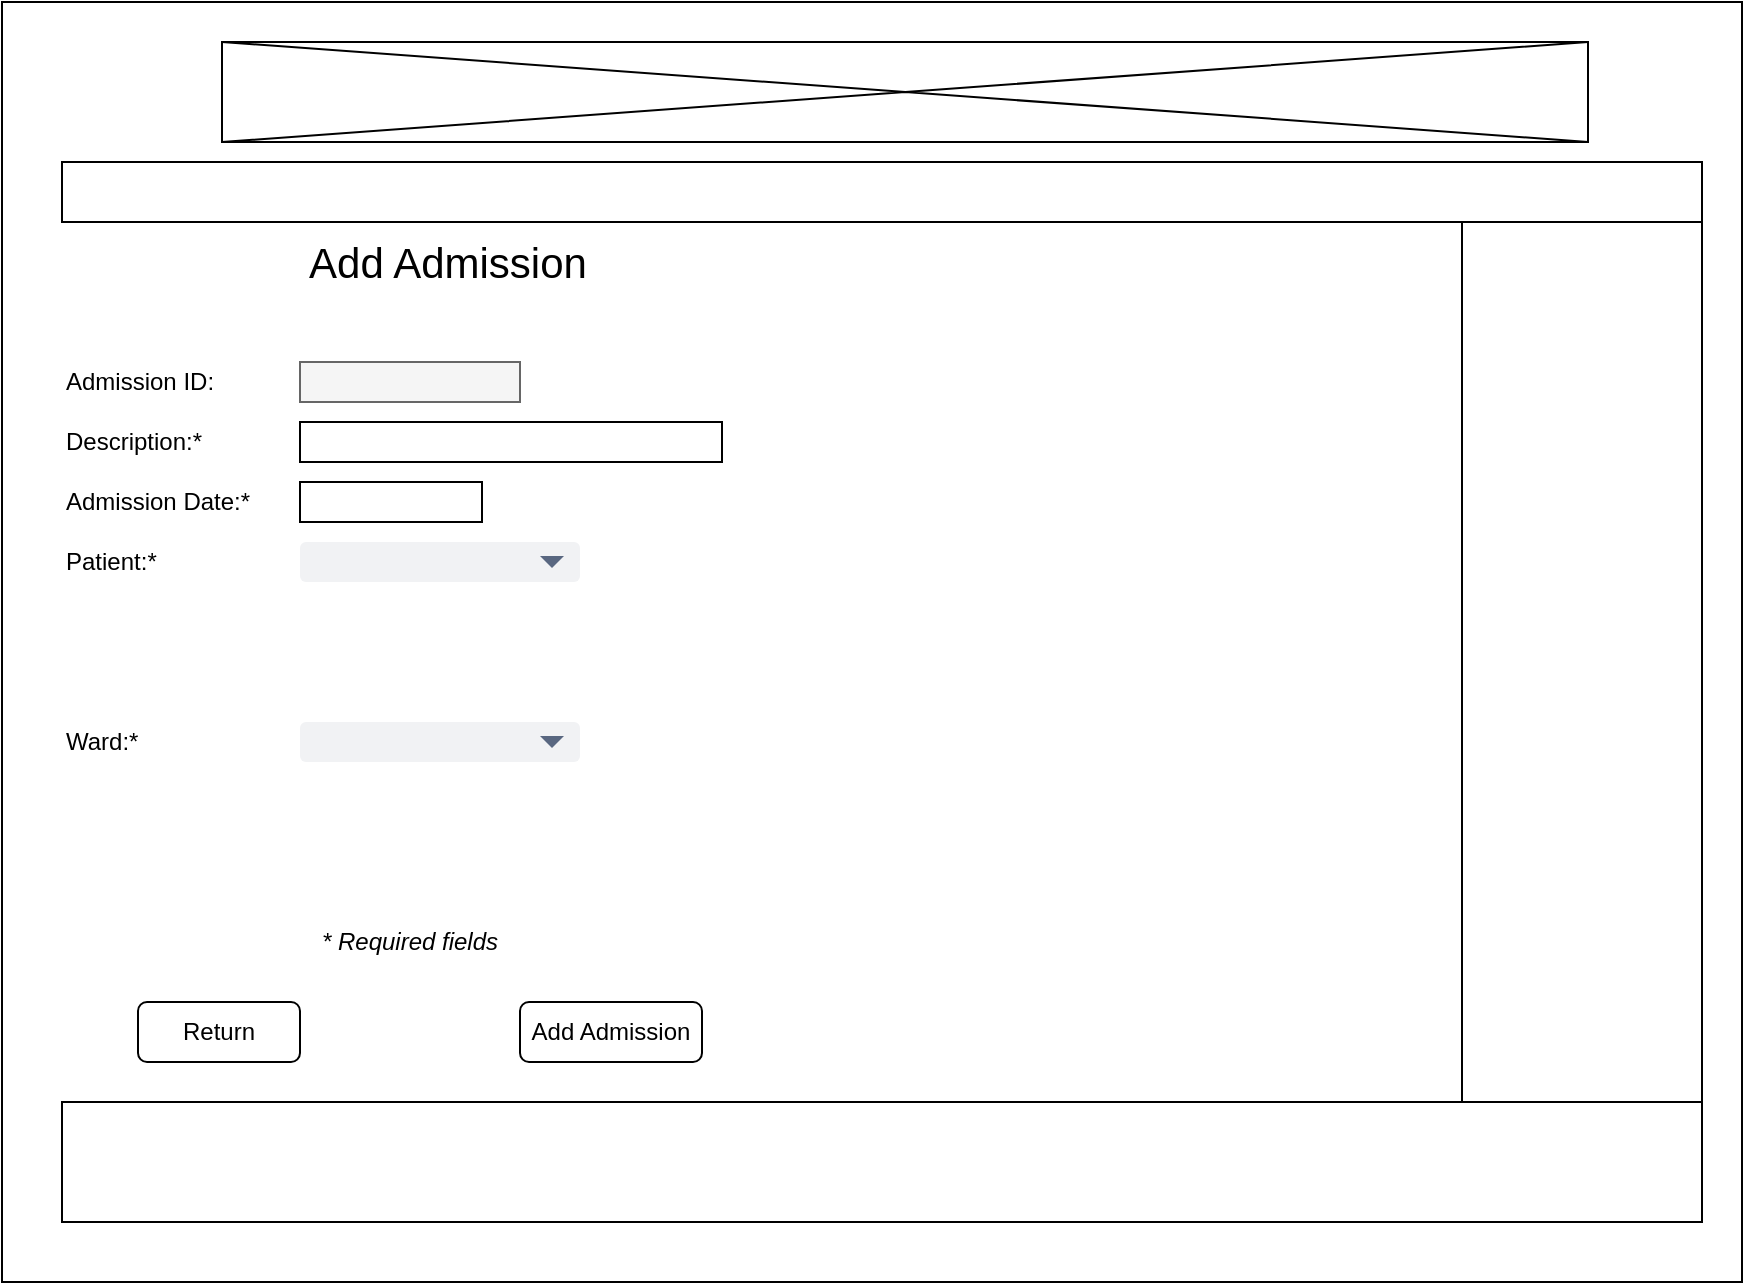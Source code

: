 <mxfile version="13.1.3" type="device"><diagram id="1YkI7vpGLnQMdDpPqS0r" name="Page-1"><mxGraphModel dx="1038" dy="1717" grid="1" gridSize="10" guides="1" tooltips="1" connect="1" arrows="1" fold="1" page="1" pageScale="1" pageWidth="827" pageHeight="1169" math="0" shadow="0"><root><mxCell id="0"/><mxCell id="1" parent="0"/><mxCell id="_WemFx8HUvjnaBemNZOk-2" value="" style="rounded=0;whiteSpace=wrap;html=1;" parent="1" vertex="1"><mxGeometry x="210" y="-50" width="870" height="640" as="geometry"/></mxCell><mxCell id="_WemFx8HUvjnaBemNZOk-3" value="Add Admission" style="text;html=1;strokeColor=none;fillColor=none;align=center;verticalAlign=middle;whiteSpace=wrap;rounded=0;fontSize=21;" parent="1" vertex="1"><mxGeometry x="344.5" y="70" width="175.5" height="20" as="geometry"/></mxCell><mxCell id="_WemFx8HUvjnaBemNZOk-4" value="" style="rounded=0;whiteSpace=wrap;html=1;fillColor=#f5f5f5;strokeColor=#666666;fontColor=#333333;" parent="1" vertex="1"><mxGeometry x="359" y="130" width="110" height="20" as="geometry"/></mxCell><mxCell id="_WemFx8HUvjnaBemNZOk-5" value="Admission ID:" style="text;html=1;strokeColor=none;fillColor=none;align=left;verticalAlign=middle;whiteSpace=wrap;rounded=0;" parent="1" vertex="1"><mxGeometry x="240" y="130" width="100" height="20" as="geometry"/></mxCell><mxCell id="_WemFx8HUvjnaBemNZOk-6" value="" style="rounded=0;whiteSpace=wrap;html=1;" parent="1" vertex="1"><mxGeometry x="359" y="160" width="211" height="20" as="geometry"/></mxCell><mxCell id="_WemFx8HUvjnaBemNZOk-7" value="" style="rounded=0;whiteSpace=wrap;html=1;" parent="1" vertex="1"><mxGeometry x="359" y="190" width="91" height="20" as="geometry"/></mxCell><mxCell id="_WemFx8HUvjnaBemNZOk-14" value="Description:*" style="text;html=1;strokeColor=none;fillColor=none;align=left;verticalAlign=middle;whiteSpace=wrap;rounded=0;" parent="1" vertex="1"><mxGeometry x="240" y="160" width="100" height="20" as="geometry"/></mxCell><mxCell id="_WemFx8HUvjnaBemNZOk-15" value="Admission Date:*" style="text;html=1;strokeColor=none;fillColor=none;align=left;verticalAlign=middle;whiteSpace=wrap;rounded=0;" parent="1" vertex="1"><mxGeometry x="240" y="190" width="100" height="20" as="geometry"/></mxCell><mxCell id="_WemFx8HUvjnaBemNZOk-16" value="Patient:*" style="text;html=1;strokeColor=none;fillColor=none;align=left;verticalAlign=middle;whiteSpace=wrap;rounded=0;" parent="1" vertex="1"><mxGeometry x="240" y="220" width="100" height="20" as="geometry"/></mxCell><mxCell id="_WemFx8HUvjnaBemNZOk-24" value="&lt;i&gt;* Required fields&lt;/i&gt;" style="text;html=1;strokeColor=none;fillColor=none;align=center;verticalAlign=middle;whiteSpace=wrap;rounded=0;" parent="1" vertex="1"><mxGeometry x="361" y="410" width="106" height="20" as="geometry"/></mxCell><mxCell id="_WemFx8HUvjnaBemNZOk-25" value="Add Admission" style="rounded=1;whiteSpace=wrap;html=1;align=center;" parent="1" vertex="1"><mxGeometry x="469" y="450" width="91" height="30" as="geometry"/></mxCell><mxCell id="_WemFx8HUvjnaBemNZOk-26" value="Return" style="rounded=1;whiteSpace=wrap;html=1;align=center;" parent="1" vertex="1"><mxGeometry x="278" y="450" width="81" height="30" as="geometry"/></mxCell><mxCell id="YRJJ5STQTICzV0nsaQ2i-1" value="" style="rounded=0;whiteSpace=wrap;html=1;fontSize=21;align=center;" parent="1" vertex="1"><mxGeometry x="940" y="60" width="120" height="440" as="geometry"/></mxCell><mxCell id="YRJJ5STQTICzV0nsaQ2i-2" value="" style="rounded=0;whiteSpace=wrap;html=1;fontSize=21;align=center;" parent="1" vertex="1"><mxGeometry x="240" y="30" width="820" height="30" as="geometry"/></mxCell><mxCell id="YRJJ5STQTICzV0nsaQ2i-4" value="" style="rounded=0;whiteSpace=wrap;html=1;fontSize=21;align=center;" parent="1" vertex="1"><mxGeometry x="240" y="500" width="820" height="60" as="geometry"/></mxCell><mxCell id="YRJJ5STQTICzV0nsaQ2i-7" value="" style="verticalLabelPosition=bottom;html=1;verticalAlign=top;align=center;shape=mxgraph.floorplan.elevator;fontSize=21;" parent="1" vertex="1"><mxGeometry x="320" y="-30" width="683" height="50" as="geometry"/></mxCell><mxCell id="a8d8BLS-Thd1iq4dvDxl-1" value="" style="rounded=1;fillColor=#F1F2F4;strokeColor=none;html=1;fontColor=#596780;align=left;fontSize=12;spacingLeft=10" vertex="1" parent="1"><mxGeometry x="359" y="220" width="140" height="20" as="geometry"/></mxCell><mxCell id="a8d8BLS-Thd1iq4dvDxl-2" value="" style="shape=triangle;direction=south;fillColor=#596780;strokeColor=none;html=1" vertex="1" parent="a8d8BLS-Thd1iq4dvDxl-1"><mxGeometry x="1" y="0.5" width="12" height="6" relative="1" as="geometry"><mxPoint x="-20" y="-3" as="offset"/></mxGeometry></mxCell><mxCell id="a8d8BLS-Thd1iq4dvDxl-3" value="Ward:*" style="text;html=1;strokeColor=none;fillColor=none;align=left;verticalAlign=middle;whiteSpace=wrap;rounded=0;" vertex="1" parent="1"><mxGeometry x="240" y="310" width="100" height="20" as="geometry"/></mxCell><mxCell id="a8d8BLS-Thd1iq4dvDxl-4" value="" style="rounded=1;fillColor=#F1F2F4;strokeColor=none;html=1;fontColor=#596780;align=left;fontSize=12;spacingLeft=10" vertex="1" parent="1"><mxGeometry x="359" y="310" width="140" height="20" as="geometry"/></mxCell><mxCell id="a8d8BLS-Thd1iq4dvDxl-5" value="" style="shape=triangle;direction=south;fillColor=#596780;strokeColor=none;html=1" vertex="1" parent="a8d8BLS-Thd1iq4dvDxl-4"><mxGeometry x="1" y="0.5" width="12" height="6" relative="1" as="geometry"><mxPoint x="-20" y="-3" as="offset"/></mxGeometry></mxCell></root></mxGraphModel></diagram></mxfile>
